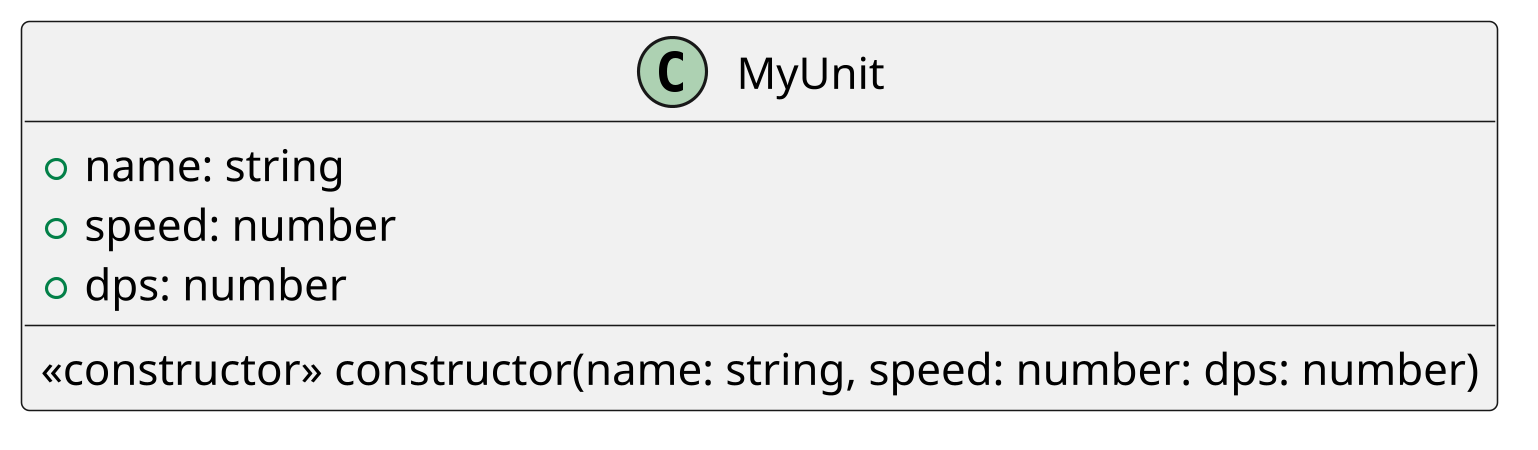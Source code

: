 @startuml ex04

skinparam dpi 300

class MyUnit {
    +name: string
    +speed: number
    +dps: number
    <<constructor>> constructor(name: string, speed: number: dps: number)
}

@enduml